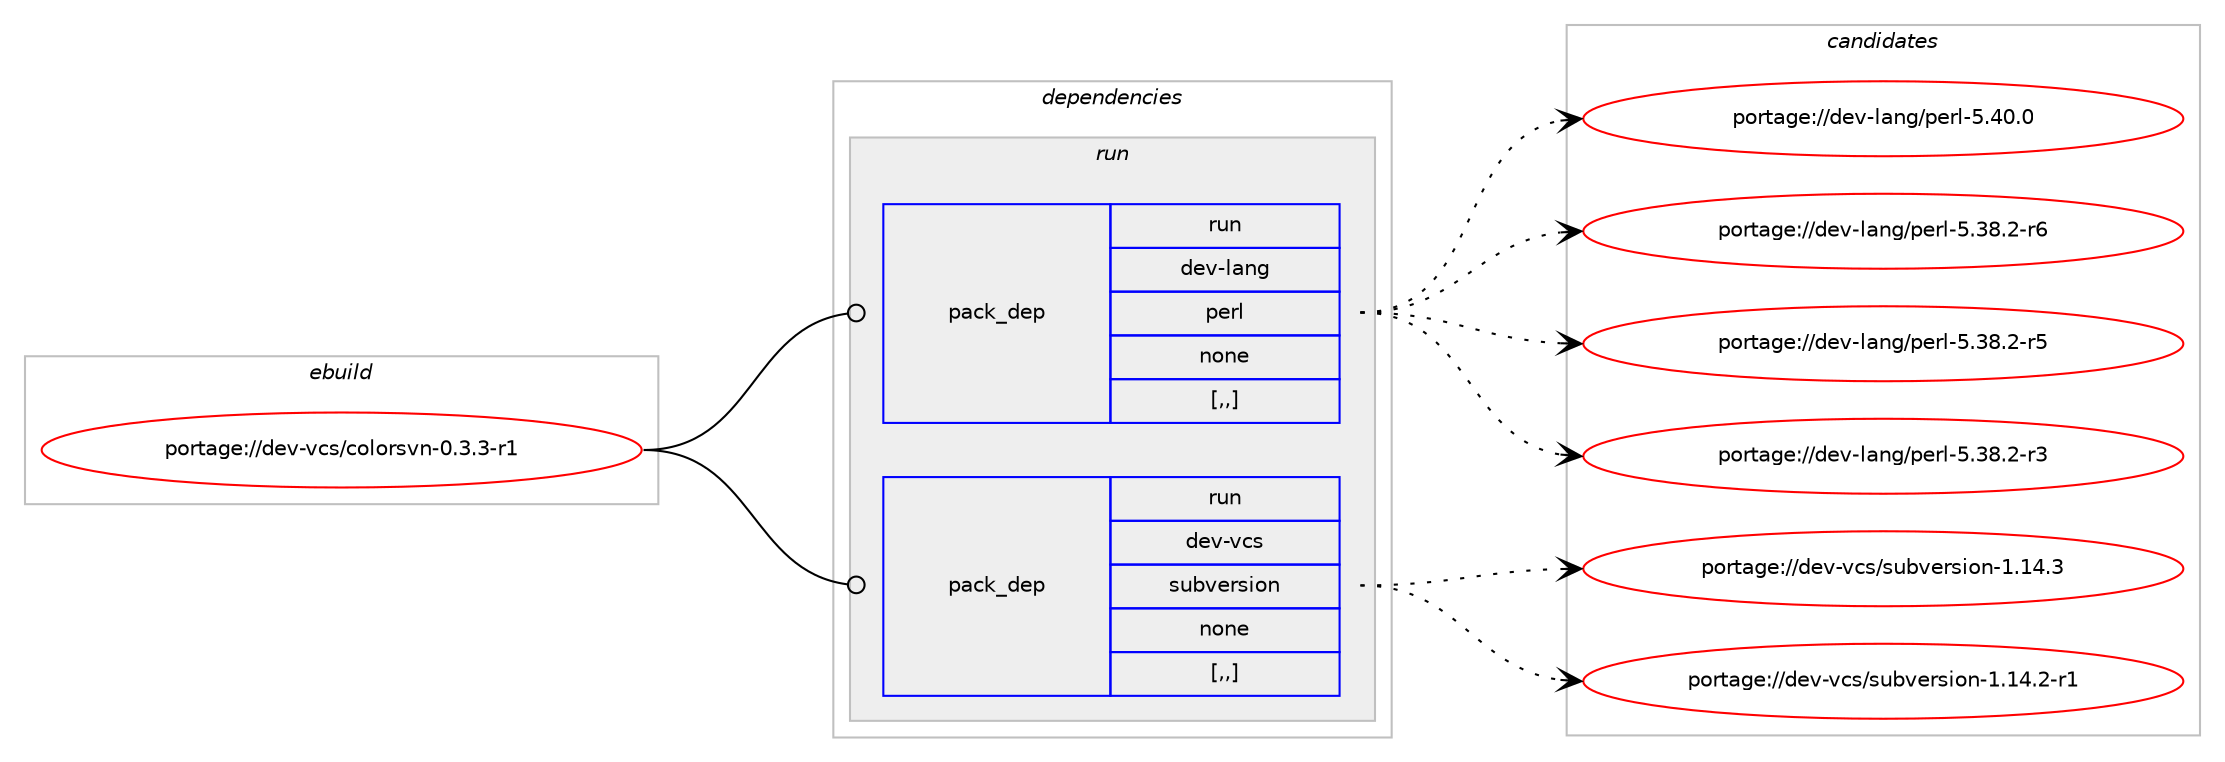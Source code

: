 digraph prolog {

# *************
# Graph options
# *************

newrank=true;
concentrate=true;
compound=true;
graph [rankdir=LR,fontname=Helvetica,fontsize=10,ranksep=1.5];#, ranksep=2.5, nodesep=0.2];
edge  [arrowhead=vee];
node  [fontname=Helvetica,fontsize=10];

# **********
# The ebuild
# **********

subgraph cluster_leftcol {
color=gray;
label=<<i>ebuild</i>>;
id [label="portage://dev-vcs/colorsvn-0.3.3-r1", color=red, width=4, href="../dev-vcs/colorsvn-0.3.3-r1.svg"];
}

# ****************
# The dependencies
# ****************

subgraph cluster_midcol {
color=gray;
label=<<i>dependencies</i>>;
subgraph cluster_compile {
fillcolor="#eeeeee";
style=filled;
label=<<i>compile</i>>;
}
subgraph cluster_compileandrun {
fillcolor="#eeeeee";
style=filled;
label=<<i>compile and run</i>>;
}
subgraph cluster_run {
fillcolor="#eeeeee";
style=filled;
label=<<i>run</i>>;
subgraph pack156899 {
dependency220289 [label=<<TABLE BORDER="0" CELLBORDER="1" CELLSPACING="0" CELLPADDING="4" WIDTH="220"><TR><TD ROWSPAN="6" CELLPADDING="30">pack_dep</TD></TR><TR><TD WIDTH="110">run</TD></TR><TR><TD>dev-lang</TD></TR><TR><TD>perl</TD></TR><TR><TD>none</TD></TR><TR><TD>[,,]</TD></TR></TABLE>>, shape=none, color=blue];
}
id:e -> dependency220289:w [weight=20,style="solid",arrowhead="odot"];
subgraph pack156900 {
dependency220290 [label=<<TABLE BORDER="0" CELLBORDER="1" CELLSPACING="0" CELLPADDING="4" WIDTH="220"><TR><TD ROWSPAN="6" CELLPADDING="30">pack_dep</TD></TR><TR><TD WIDTH="110">run</TD></TR><TR><TD>dev-vcs</TD></TR><TR><TD>subversion</TD></TR><TR><TD>none</TD></TR><TR><TD>[,,]</TD></TR></TABLE>>, shape=none, color=blue];
}
id:e -> dependency220290:w [weight=20,style="solid",arrowhead="odot"];
}
}

# **************
# The candidates
# **************

subgraph cluster_choices {
rank=same;
color=gray;
label=<<i>candidates</i>>;

subgraph choice156899 {
color=black;
nodesep=1;
choice10010111845108971101034711210111410845534652484648 [label="portage://dev-lang/perl-5.40.0", color=red, width=4,href="../dev-lang/perl-5.40.0.svg"];
choice100101118451089711010347112101114108455346515646504511454 [label="portage://dev-lang/perl-5.38.2-r6", color=red, width=4,href="../dev-lang/perl-5.38.2-r6.svg"];
choice100101118451089711010347112101114108455346515646504511453 [label="portage://dev-lang/perl-5.38.2-r5", color=red, width=4,href="../dev-lang/perl-5.38.2-r5.svg"];
choice100101118451089711010347112101114108455346515646504511451 [label="portage://dev-lang/perl-5.38.2-r3", color=red, width=4,href="../dev-lang/perl-5.38.2-r3.svg"];
dependency220289:e -> choice10010111845108971101034711210111410845534652484648:w [style=dotted,weight="100"];
dependency220289:e -> choice100101118451089711010347112101114108455346515646504511454:w [style=dotted,weight="100"];
dependency220289:e -> choice100101118451089711010347112101114108455346515646504511453:w [style=dotted,weight="100"];
dependency220289:e -> choice100101118451089711010347112101114108455346515646504511451:w [style=dotted,weight="100"];
}
subgraph choice156900 {
color=black;
nodesep=1;
choice1001011184511899115471151179811810111411510511111045494649524651 [label="portage://dev-vcs/subversion-1.14.3", color=red, width=4,href="../dev-vcs/subversion-1.14.3.svg"];
choice10010111845118991154711511798118101114115105111110454946495246504511449 [label="portage://dev-vcs/subversion-1.14.2-r1", color=red, width=4,href="../dev-vcs/subversion-1.14.2-r1.svg"];
dependency220290:e -> choice1001011184511899115471151179811810111411510511111045494649524651:w [style=dotted,weight="100"];
dependency220290:e -> choice10010111845118991154711511798118101114115105111110454946495246504511449:w [style=dotted,weight="100"];
}
}

}
